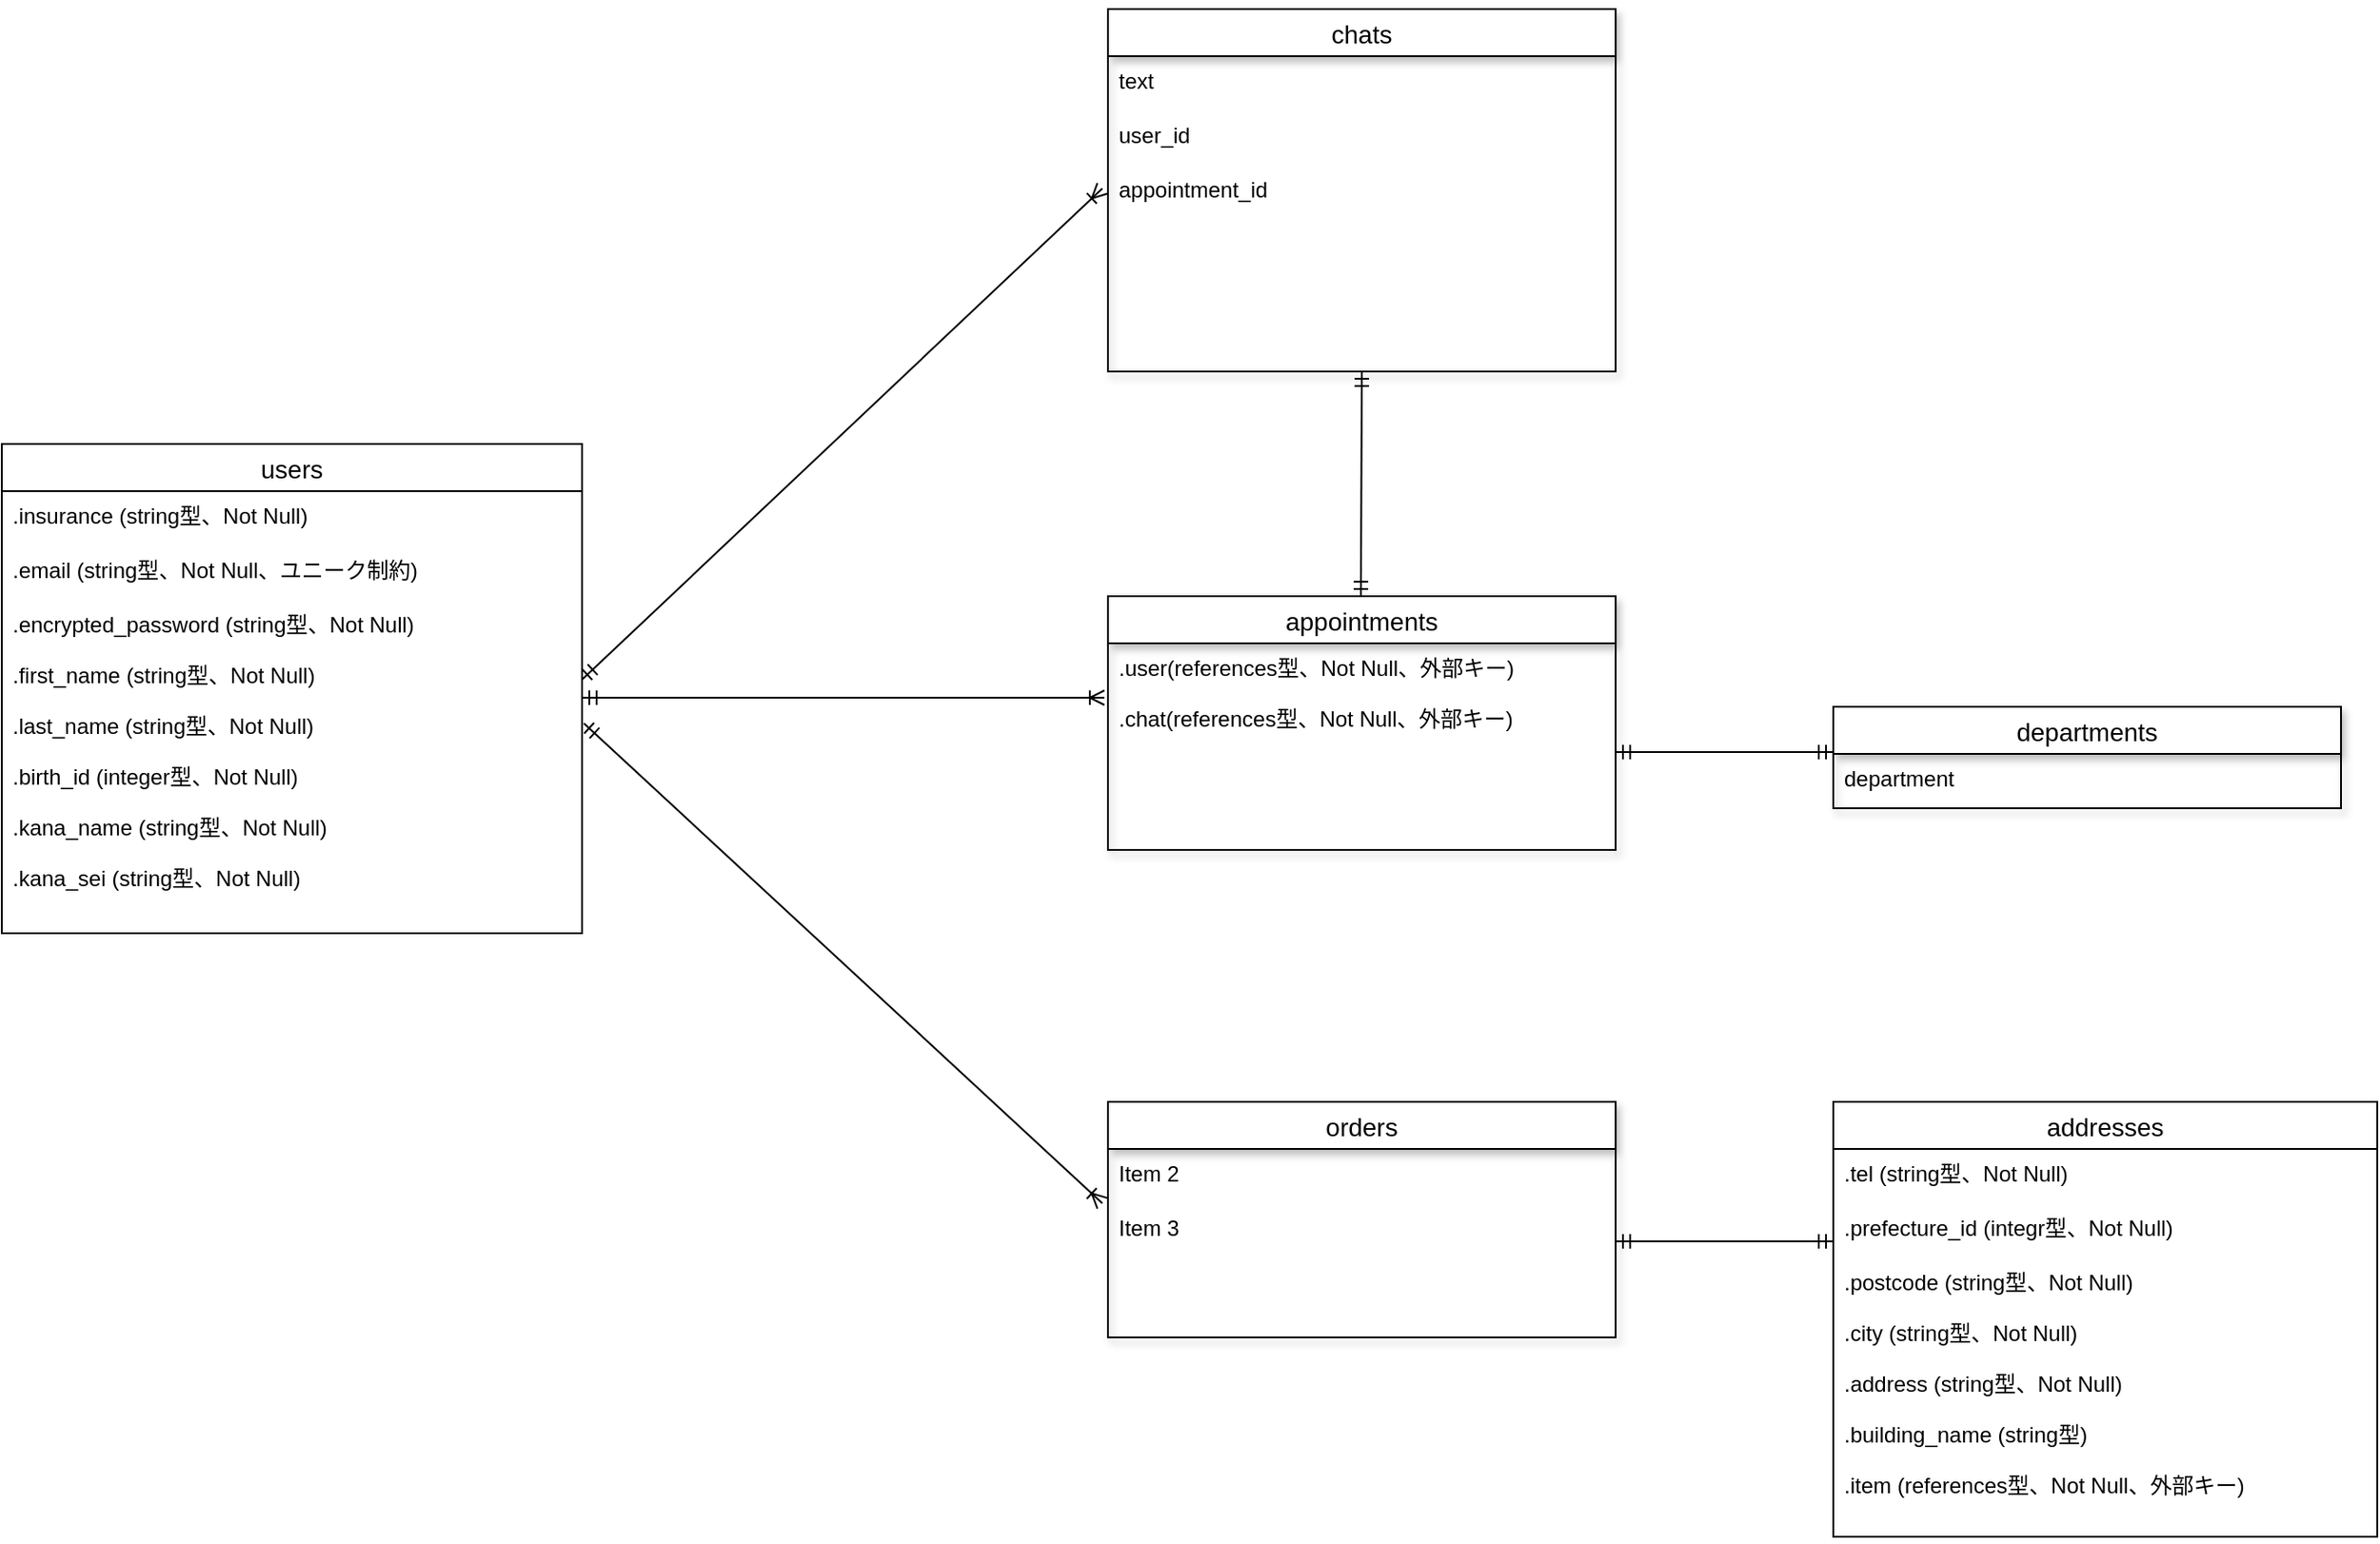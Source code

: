 <mxfile>
    <diagram id="D4zQH3Rthj6YocN5uDnW" name="ページ1">
        <mxGraphModel dx="1759" dy="1222" grid="1" gridSize="10" guides="1" tooltips="1" connect="1" arrows="1" fold="1" page="1" pageScale="1" pageWidth="1654" pageHeight="1169" math="0" shadow="0">
            <root>
                <mxCell id="0"/>
                <mxCell id="1" parent="0"/>
                <mxCell id="103" value="appointments" style="swimlane;fontStyle=0;childLayout=stackLayout;horizontal=1;startSize=26;horizontalStack=0;resizeParent=1;resizeParentMax=0;resizeLast=0;collapsible=1;marginBottom=0;align=center;fontSize=14;shadow=1;" parent="1" vertex="1">
                    <mxGeometry x="840" y="524" width="280" height="140" as="geometry"/>
                </mxCell>
                <mxCell id="104" value=".user(references型、Not Null、外部キー)&#10;&#10;.chat(references型、Not Null、外部キー)" style="text;strokeColor=none;fillColor=none;spacingLeft=4;spacingRight=4;overflow=hidden;rotatable=0;points=[[0,0.5],[1,0.5]];portConstraint=eastwest;fontSize=12;" parent="103" vertex="1">
                    <mxGeometry y="26" width="280" height="114" as="geometry"/>
                </mxCell>
                <mxCell id="107" value="orders" style="swimlane;fontStyle=0;childLayout=stackLayout;horizontal=1;startSize=26;horizontalStack=0;resizeParent=1;resizeParentMax=0;resizeLast=0;collapsible=1;marginBottom=0;align=center;fontSize=14;shadow=1;" parent="1" vertex="1">
                    <mxGeometry x="840" y="803" width="280" height="130" as="geometry"/>
                </mxCell>
                <mxCell id="109" value="Item 2" style="text;strokeColor=none;fillColor=none;spacingLeft=4;spacingRight=4;overflow=hidden;rotatable=0;points=[[0,0.5],[1,0.5]];portConstraint=eastwest;fontSize=12;" parent="107" vertex="1">
                    <mxGeometry y="26" width="280" height="30" as="geometry"/>
                </mxCell>
                <mxCell id="110" value="Item 3" style="text;strokeColor=none;fillColor=none;spacingLeft=4;spacingRight=4;overflow=hidden;rotatable=0;points=[[0,0.5],[1,0.5]];portConstraint=eastwest;fontSize=12;" parent="107" vertex="1">
                    <mxGeometry y="56" width="280" height="74" as="geometry"/>
                </mxCell>
                <mxCell id="111" value="chats" style="swimlane;fontStyle=0;childLayout=stackLayout;horizontal=1;startSize=26;horizontalStack=0;resizeParent=1;resizeParentMax=0;resizeLast=0;collapsible=1;marginBottom=0;align=center;fontSize=14;shadow=1;" parent="1" vertex="1">
                    <mxGeometry x="840" y="200" width="280" height="200" as="geometry"/>
                </mxCell>
                <mxCell id="112" value="text" style="text;strokeColor=none;fillColor=none;spacingLeft=4;spacingRight=4;overflow=hidden;rotatable=0;points=[[0,0.5],[1,0.5]];portConstraint=eastwest;fontSize=12;" parent="111" vertex="1">
                    <mxGeometry y="26" width="280" height="30" as="geometry"/>
                </mxCell>
                <mxCell id="113" value="user_id" style="text;strokeColor=none;fillColor=none;spacingLeft=4;spacingRight=4;overflow=hidden;rotatable=0;points=[[0,0.5],[1,0.5]];portConstraint=eastwest;fontSize=12;" parent="111" vertex="1">
                    <mxGeometry y="56" width="280" height="30" as="geometry"/>
                </mxCell>
                <mxCell id="114" value="appointment_id" style="text;strokeColor=none;fillColor=none;spacingLeft=4;spacingRight=4;overflow=hidden;rotatable=0;points=[[0,0.5],[1,0.5]];portConstraint=eastwest;fontSize=12;" parent="111" vertex="1">
                    <mxGeometry y="86" width="280" height="114" as="geometry"/>
                </mxCell>
                <mxCell id="119" value="addresses" style="swimlane;fontStyle=0;childLayout=stackLayout;horizontal=1;startSize=26;horizontalStack=0;resizeParent=1;resizeParentMax=0;resizeLast=0;collapsible=1;marginBottom=0;align=center;fontSize=14;" vertex="1" parent="1">
                    <mxGeometry x="1240" y="803" width="300" height="240" as="geometry"/>
                </mxCell>
                <mxCell id="120" value=".tel (string型、Not Null)" style="text;strokeColor=none;fillColor=none;spacingLeft=4;spacingRight=4;overflow=hidden;rotatable=0;points=[[0,0.5],[1,0.5]];portConstraint=eastwest;fontSize=12;" vertex="1" parent="119">
                    <mxGeometry y="26" width="300" height="30" as="geometry"/>
                </mxCell>
                <mxCell id="121" value=".prefecture_id (integr型、Not Null)" style="text;strokeColor=none;fillColor=none;spacingLeft=4;spacingRight=4;overflow=hidden;rotatable=0;points=[[0,0.5],[1,0.5]];portConstraint=eastwest;fontSize=12;" vertex="1" parent="119">
                    <mxGeometry y="56" width="300" height="30" as="geometry"/>
                </mxCell>
                <mxCell id="122" value=".postcode (string型、Not Null)&#10;&#10;.city (string型、Not Null)&#10;&#10;.address (string型、Not Null)&#10;&#10;.building_name (string型)&#10;&#10;.item (references型、Not Null、外部キー)" style="text;strokeColor=none;fillColor=none;spacingLeft=4;spacingRight=4;overflow=hidden;rotatable=0;points=[[0,0.5],[1,0.5]];portConstraint=eastwest;fontSize=12;" vertex="1" parent="119">
                    <mxGeometry y="86" width="300" height="154" as="geometry"/>
                </mxCell>
                <mxCell id="123" value="departments" style="swimlane;fontStyle=0;childLayout=stackLayout;horizontal=1;startSize=26;horizontalStack=0;resizeParent=1;resizeParentMax=0;resizeLast=0;collapsible=1;marginBottom=0;align=center;fontSize=14;shadow=1;" vertex="1" parent="1">
                    <mxGeometry x="1240" y="585" width="280" height="56" as="geometry"/>
                </mxCell>
                <mxCell id="125" value="department" style="text;strokeColor=none;fillColor=none;spacingLeft=4;spacingRight=4;overflow=hidden;rotatable=0;points=[[0,0.5],[1,0.5]];portConstraint=eastwest;fontSize=12;" vertex="1" parent="123">
                    <mxGeometry y="26" width="280" height="30" as="geometry"/>
                </mxCell>
                <mxCell id="127" value="users" style="swimlane;fontStyle=0;childLayout=stackLayout;horizontal=1;startSize=26;horizontalStack=0;resizeParent=1;resizeParentMax=0;resizeLast=0;collapsible=1;marginBottom=0;align=center;fontSize=14;" vertex="1" parent="1">
                    <mxGeometry x="230" y="440" width="320" height="270" as="geometry"/>
                </mxCell>
                <mxCell id="128" value=".insurance (string型、Not Null)" style="text;strokeColor=none;fillColor=none;spacingLeft=4;spacingRight=4;overflow=hidden;rotatable=0;points=[[0,0.5],[1,0.5]];portConstraint=eastwest;fontSize=12;" vertex="1" parent="127">
                    <mxGeometry y="26" width="320" height="30" as="geometry"/>
                </mxCell>
                <mxCell id="129" value=".email (string型、Not Null、ユニーク制約)&#10;&#10;." style="text;strokeColor=none;fillColor=none;spacingLeft=4;spacingRight=4;overflow=hidden;rotatable=0;points=[[0,0.5],[1,0.5]];portConstraint=eastwest;fontSize=12;" vertex="1" parent="127">
                    <mxGeometry y="56" width="320" height="30" as="geometry"/>
                </mxCell>
                <mxCell id="130" value=".encrypted_password (string型、Not Null)&#10;&#10;.first_name (string型、Not Null)&#10;&#10;.last_name (string型、Not Null)&#10;&#10;.birth_id (integer型、Not Null)&#10;&#10;.kana_name (string型、Not Null)&#10;&#10;.kana_sei (string型、Not Null)" style="text;strokeColor=none;fillColor=none;spacingLeft=4;spacingRight=4;overflow=hidden;rotatable=0;points=[[0,0.5],[1,0.5]];portConstraint=eastwest;fontSize=12;" vertex="1" parent="127">
                    <mxGeometry y="86" width="320" height="184" as="geometry"/>
                </mxCell>
                <mxCell id="132" value="" style="fontSize=12;html=1;endArrow=ERmandOne;startArrow=ERmandOne;" edge="1" parent="1">
                    <mxGeometry width="100" height="100" relative="1" as="geometry">
                        <mxPoint x="1120" y="880" as="sourcePoint"/>
                        <mxPoint x="1240" y="880" as="targetPoint"/>
                    </mxGeometry>
                </mxCell>
                <mxCell id="133" value="" style="fontSize=12;html=1;endArrow=ERmandOne;startArrow=ERmandOne;" edge="1" parent="1">
                    <mxGeometry width="100" height="100" relative="1" as="geometry">
                        <mxPoint x="1120" y="610" as="sourcePoint"/>
                        <mxPoint x="1240" y="610" as="targetPoint"/>
                    </mxGeometry>
                </mxCell>
                <mxCell id="134" value="" style="fontSize=12;html=1;endArrow=ERmandOne;startArrow=ERmandOne;" edge="1" parent="1">
                    <mxGeometry width="100" height="100" relative="1" as="geometry">
                        <mxPoint x="980" y="400" as="sourcePoint"/>
                        <mxPoint x="979.5" y="524" as="targetPoint"/>
                    </mxGeometry>
                </mxCell>
                <mxCell id="135" value="" style="fontSize=12;html=1;endArrow=ERoneToMany;startArrow=ERmandOne;entryX=-0.011;entryY=0.114;entryDx=0;entryDy=0;entryPerimeter=0;" edge="1" parent="1" target="114">
                    <mxGeometry width="100" height="100" relative="1" as="geometry">
                        <mxPoint x="550" y="570" as="sourcePoint"/>
                        <mxPoint x="650" y="470" as="targetPoint"/>
                        <Array as="points"/>
                    </mxGeometry>
                </mxCell>
                <mxCell id="136" value="" style="fontSize=12;html=1;endArrow=ERoneToMany;startArrow=ERmandOne;entryX=-0.007;entryY=0;entryDx=0;entryDy=0;entryPerimeter=0;" edge="1" parent="1">
                    <mxGeometry width="100" height="100" relative="1" as="geometry">
                        <mxPoint x="550" y="580" as="sourcePoint"/>
                        <mxPoint x="838.04" y="580" as="targetPoint"/>
                        <Array as="points"/>
                    </mxGeometry>
                </mxCell>
                <mxCell id="137" value="" style="fontSize=12;html=1;endArrow=ERoneToMany;startArrow=ERmandOne;entryX=-0.011;entryY=0;entryDx=0;entryDy=0;entryPerimeter=0;exitX=1.003;exitY=0.37;exitDx=0;exitDy=0;exitPerimeter=0;" edge="1" parent="1" source="130" target="110">
                    <mxGeometry width="100" height="100" relative="1" as="geometry">
                        <mxPoint x="550" y="601" as="sourcePoint"/>
                        <mxPoint x="836.92" y="329.996" as="targetPoint"/>
                        <Array as="points"/>
                    </mxGeometry>
                </mxCell>
            </root>
        </mxGraphModel>
    </diagram>
</mxfile>